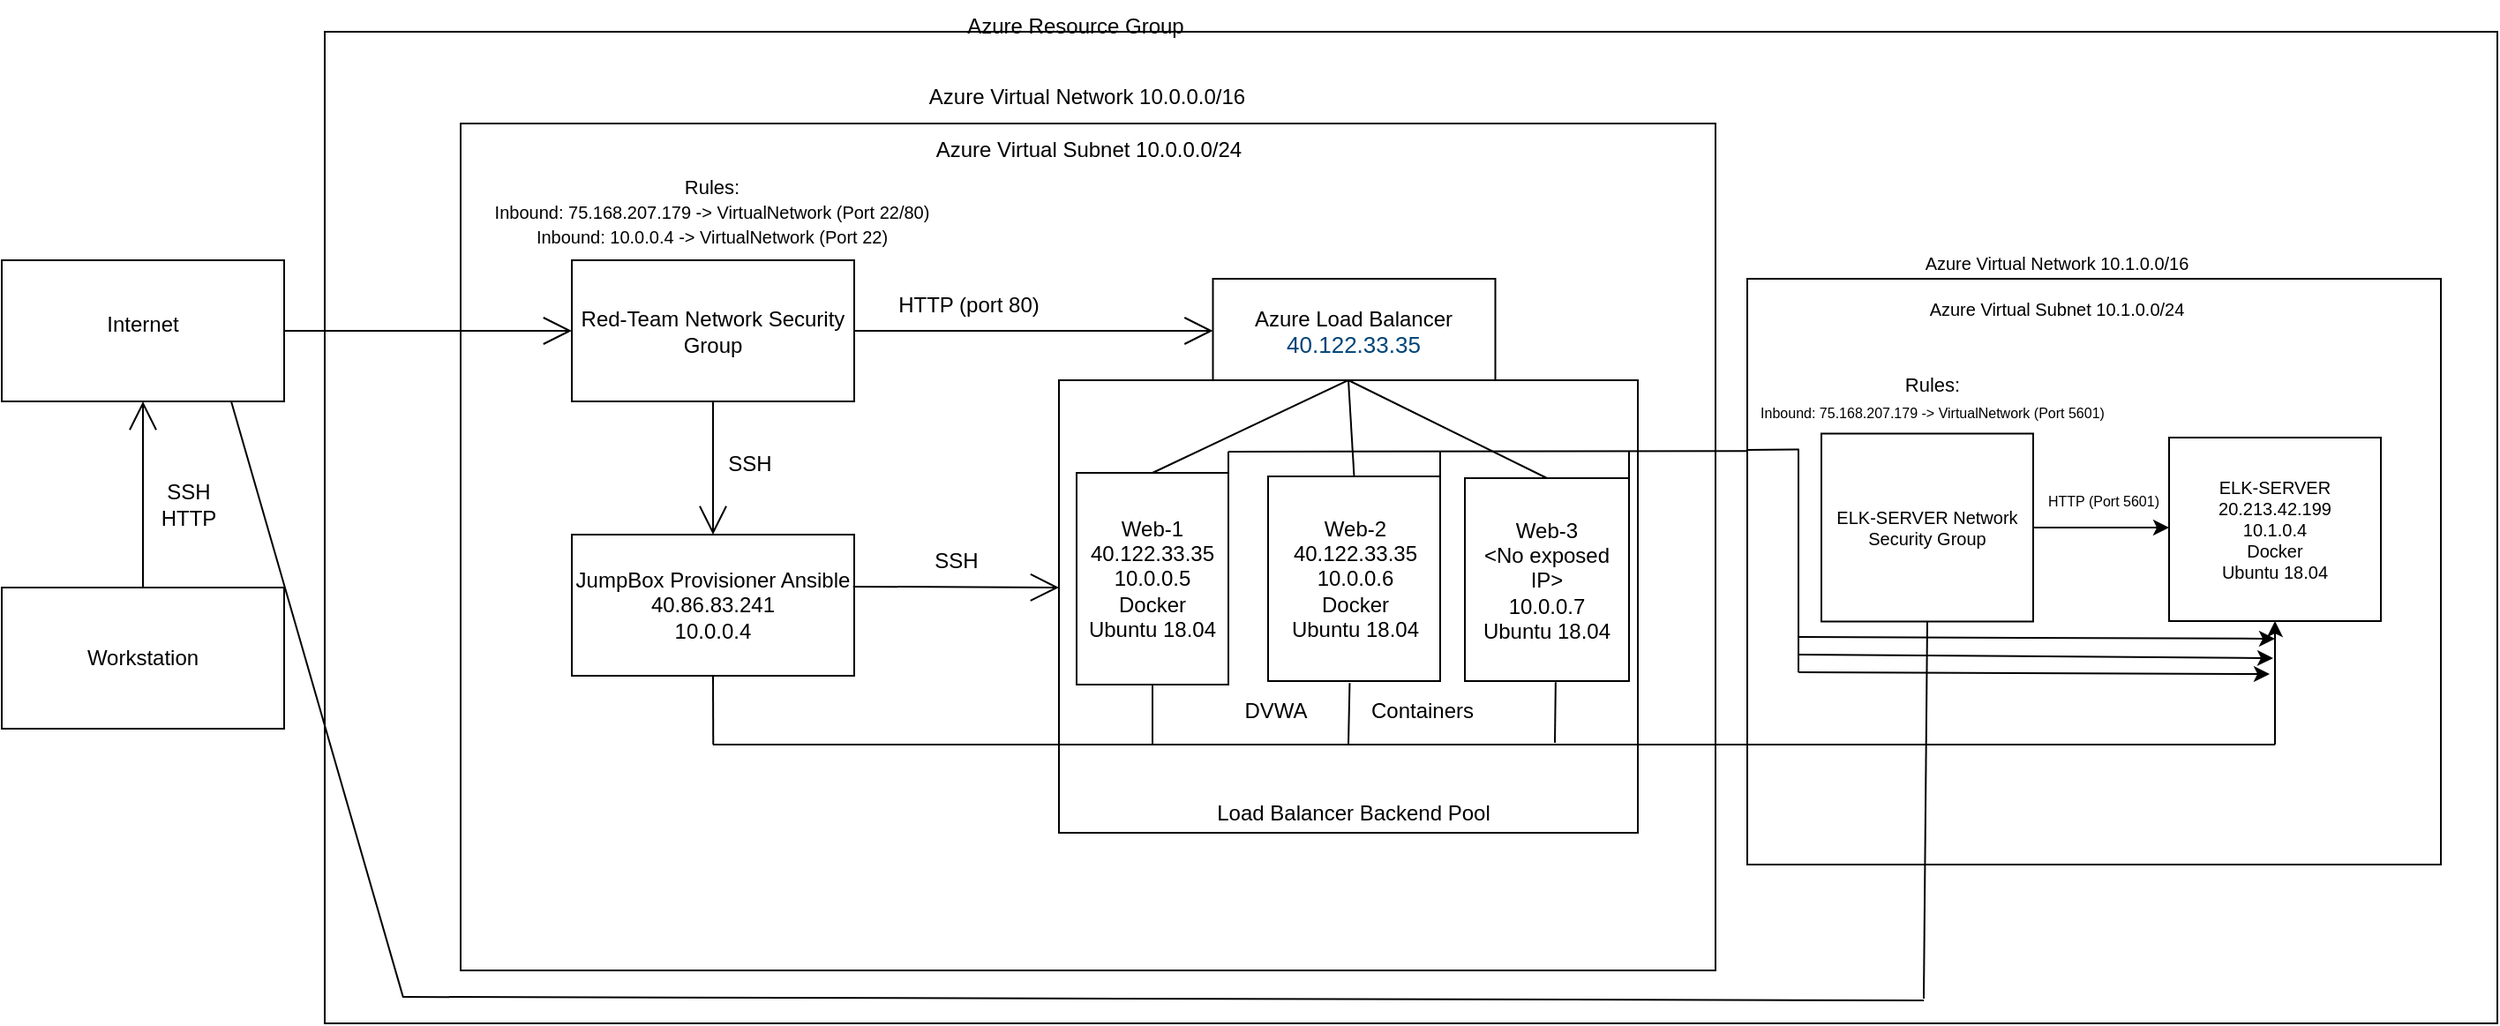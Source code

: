 <mxfile version="17.1.3" type="github">
  <diagram id="Vim2YMB18qbfsKO-1kl4" name="Page-1">
    <mxGraphModel dx="1345" dy="915" grid="0" gridSize="10" guides="1" tooltips="1" connect="1" arrows="1" fold="1" page="0" pageScale="1" pageWidth="850" pageHeight="1100" math="0" shadow="0">
      <root>
        <mxCell id="0" />
        <mxCell id="1" parent="0" />
        <mxCell id="G9EsvETkhlV5NKroU2Br-8" value="HTTP (Port 5601)" style="text;html=1;strokeColor=none;fillColor=none;align=center;verticalAlign=middle;whiteSpace=wrap;rounded=0;fontSize=10;" vertex="1" parent="1">
          <mxGeometry x="1245" y="488.5" width="85" height="23" as="geometry" />
        </mxCell>
        <mxCell id="G9EsvETkhlV5NKroU2Br-17" value="" style="rounded=0;whiteSpace=wrap;html=1;fontSize=10;" vertex="1" parent="1">
          <mxGeometry x="1112" y="194" width="312" height="261" as="geometry" />
        </mxCell>
        <mxCell id="Mb7m1HrjGLBDkhzbU_Ss-30" value="" style="rounded=0;whiteSpace=wrap;html=1;hachureGap=4;" parent="1" vertex="1">
          <mxGeometry x="703" y="237" width="314" height="215" as="geometry" />
        </mxCell>
        <mxCell id="Mb7m1HrjGLBDkhzbU_Ss-1" value="" style="rounded=0;whiteSpace=wrap;html=1;hachureGap=4;" parent="1" vertex="1">
          <mxGeometry x="280" y="7" width="1231" height="562" as="geometry" />
        </mxCell>
        <mxCell id="Mb7m1HrjGLBDkhzbU_Ss-3" value="Azure Resource Group" style="text;strokeColor=none;fillColor=none;html=1;align=center;verticalAlign=middle;whiteSpace=wrap;rounded=0;hachureGap=4;" parent="1" vertex="1">
          <mxGeometry x="610" y="-11" width="191" height="30" as="geometry" />
        </mxCell>
        <mxCell id="Mb7m1HrjGLBDkhzbU_Ss-6" value="" style="rounded=0;whiteSpace=wrap;html=1;hachureGap=4;" parent="1" vertex="1">
          <mxGeometry x="357" y="59" width="711" height="480" as="geometry" />
        </mxCell>
        <mxCell id="Mb7m1HrjGLBDkhzbU_Ss-7" value="Azure Virtual Network 10.0.0.0/16" style="text;strokeColor=none;fillColor=none;html=1;align=center;verticalAlign=middle;whiteSpace=wrap;rounded=0;hachureGap=4;" parent="1" vertex="1">
          <mxGeometry x="610" y="29" width="204" height="30" as="geometry" />
        </mxCell>
        <mxCell id="Mb7m1HrjGLBDkhzbU_Ss-8" value="Azure Virtual Subnet 10.0.0.0/24" style="text;strokeColor=none;fillColor=none;html=1;align=center;verticalAlign=middle;whiteSpace=wrap;rounded=0;hachureGap=4;" parent="1" vertex="1">
          <mxGeometry x="576.5" y="59" width="272" height="30" as="geometry" />
        </mxCell>
        <mxCell id="Mb7m1HrjGLBDkhzbU_Ss-9" value="" style="rounded=0;whiteSpace=wrap;html=1;hachureGap=4;" parent="1" vertex="1">
          <mxGeometry x="97" y="136.5" width="160" height="80" as="geometry" />
        </mxCell>
        <mxCell id="Mb7m1HrjGLBDkhzbU_Ss-10" value="Internet" style="text;strokeColor=none;fillColor=none;html=1;align=center;verticalAlign=middle;whiteSpace=wrap;rounded=0;hachureGap=4;" parent="1" vertex="1">
          <mxGeometry x="147" y="158" width="60" height="30" as="geometry" />
        </mxCell>
        <mxCell id="Mb7m1HrjGLBDkhzbU_Ss-11" value="" style="rounded=0;whiteSpace=wrap;html=1;hachureGap=4;" parent="1" vertex="1">
          <mxGeometry x="97" y="322" width="160" height="80" as="geometry" />
        </mxCell>
        <mxCell id="Mb7m1HrjGLBDkhzbU_Ss-12" value="Workstation" style="text;strokeColor=none;fillColor=none;html=1;align=center;verticalAlign=middle;whiteSpace=wrap;rounded=0;hachureGap=4;" parent="1" vertex="1">
          <mxGeometry x="147" y="347" width="60" height="30" as="geometry" />
        </mxCell>
        <mxCell id="Mb7m1HrjGLBDkhzbU_Ss-13" value="" style="edgeStyle=none;orthogonalLoop=1;jettySize=auto;html=1;rounded=0;endArrow=open;startSize=14;endSize=14;sourcePerimeterSpacing=8;targetPerimeterSpacing=8;curved=1;exitX=0.5;exitY=0;exitDx=0;exitDy=0;entryX=0.5;entryY=1;entryDx=0;entryDy=0;" parent="1" source="Mb7m1HrjGLBDkhzbU_Ss-11" target="Mb7m1HrjGLBDkhzbU_Ss-9" edge="1">
          <mxGeometry width="120" relative="1" as="geometry">
            <mxPoint x="190" y="290" as="sourcePoint" />
            <mxPoint x="503" y="337" as="targetPoint" />
            <Array as="points" />
          </mxGeometry>
        </mxCell>
        <mxCell id="Mb7m1HrjGLBDkhzbU_Ss-14" value="SSH HTTP" style="text;strokeColor=none;fillColor=none;html=1;align=center;verticalAlign=middle;whiteSpace=wrap;rounded=0;hachureGap=4;" parent="1" vertex="1">
          <mxGeometry x="173" y="260" width="60" height="30" as="geometry" />
        </mxCell>
        <mxCell id="Mb7m1HrjGLBDkhzbU_Ss-15" value="Red-Team Network Security Group" style="rounded=0;whiteSpace=wrap;html=1;hachureGap=4;" parent="1" vertex="1">
          <mxGeometry x="420" y="136.5" width="160" height="80" as="geometry" />
        </mxCell>
        <mxCell id="Mb7m1HrjGLBDkhzbU_Ss-16" value="" style="edgeStyle=none;orthogonalLoop=1;jettySize=auto;html=1;rounded=0;endArrow=open;startSize=14;endSize=14;sourcePerimeterSpacing=8;targetPerimeterSpacing=8;curved=1;exitX=1;exitY=0.5;exitDx=0;exitDy=0;entryX=0;entryY=0.5;entryDx=0;entryDy=0;" parent="1" source="Mb7m1HrjGLBDkhzbU_Ss-9" target="Mb7m1HrjGLBDkhzbU_Ss-15" edge="1">
          <mxGeometry width="120" relative="1" as="geometry">
            <mxPoint x="549" y="119" as="sourcePoint" />
            <mxPoint x="669" y="119" as="targetPoint" />
            <Array as="points" />
          </mxGeometry>
        </mxCell>
        <mxCell id="Mb7m1HrjGLBDkhzbU_Ss-17" value="Azure Load Balancer&lt;br&gt;&lt;span style=&quot;color: rgb(0 , 69 , 120) ; font-family: &amp;#34;az_ea_font&amp;#34; , &amp;#34;segoe ui&amp;#34; , &amp;#34;az_font&amp;#34; , , , &amp;#34;blinkmacsystemfont&amp;#34; , &amp;#34;roboto&amp;#34; , &amp;#34;oxygen&amp;#34; , &amp;#34;ubuntu&amp;#34; , &amp;#34;cantarell&amp;#34; , &amp;#34;open sans&amp;#34; , &amp;#34;helvetica neue&amp;#34; , sans-serif ; font-size: 13px ; text-align: left&quot;&gt;40.122.33.35&lt;/span&gt;" style="rounded=0;whiteSpace=wrap;html=1;hachureGap=4;" parent="1" vertex="1">
          <mxGeometry x="783.25" y="147" width="160" height="59" as="geometry" />
        </mxCell>
        <mxCell id="Mb7m1HrjGLBDkhzbU_Ss-18" value="" style="edgeStyle=none;orthogonalLoop=1;jettySize=auto;html=1;rounded=0;endArrow=open;startSize=14;endSize=14;sourcePerimeterSpacing=8;targetPerimeterSpacing=8;curved=1;exitX=1;exitY=0.5;exitDx=0;exitDy=0;entryX=0;entryY=0.5;entryDx=0;entryDy=0;" parent="1" source="Mb7m1HrjGLBDkhzbU_Ss-15" target="Mb7m1HrjGLBDkhzbU_Ss-17" edge="1">
          <mxGeometry width="120" relative="1" as="geometry">
            <mxPoint x="549" y="162" as="sourcePoint" />
            <mxPoint x="669" y="162" as="targetPoint" />
            <Array as="points" />
          </mxGeometry>
        </mxCell>
        <mxCell id="Mb7m1HrjGLBDkhzbU_Ss-19" value="HTTP (port 80)" style="text;strokeColor=none;fillColor=none;html=1;align=center;verticalAlign=middle;whiteSpace=wrap;rounded=0;hachureGap=4;" parent="1" vertex="1">
          <mxGeometry x="587" y="147" width="116" height="30" as="geometry" />
        </mxCell>
        <mxCell id="Mb7m1HrjGLBDkhzbU_Ss-20" value="" style="edgeStyle=none;orthogonalLoop=1;jettySize=auto;html=1;rounded=0;endArrow=open;startSize=14;endSize=14;sourcePerimeterSpacing=8;targetPerimeterSpacing=8;curved=1;entryX=0.5;entryY=0;entryDx=0;entryDy=0;exitX=0.5;exitY=1;exitDx=0;exitDy=0;" parent="1" source="Mb7m1HrjGLBDkhzbU_Ss-15" target="Mb7m1HrjGLBDkhzbU_Ss-21" edge="1">
          <mxGeometry width="120" relative="1" as="geometry">
            <mxPoint x="496" y="211" as="sourcePoint" />
            <mxPoint x="669" y="291" as="targetPoint" />
            <Array as="points" />
          </mxGeometry>
        </mxCell>
        <mxCell id="Mb7m1HrjGLBDkhzbU_Ss-21" value="JumpBox Provisioner Ansible&lt;br&gt;40.86.83.241&lt;br&gt;10.0.0.4&lt;br&gt;" style="rounded=0;whiteSpace=wrap;html=1;hachureGap=4;" parent="1" vertex="1">
          <mxGeometry x="420" y="292" width="160" height="80" as="geometry" />
        </mxCell>
        <mxCell id="Mb7m1HrjGLBDkhzbU_Ss-22" value="SSH" style="text;strokeColor=none;fillColor=none;html=1;align=center;verticalAlign=middle;whiteSpace=wrap;rounded=0;hachureGap=4;" parent="1" vertex="1">
          <mxGeometry x="491" y="237" width="60" height="30" as="geometry" />
        </mxCell>
        <mxCell id="Mb7m1HrjGLBDkhzbU_Ss-23" value="" style="edgeStyle=none;orthogonalLoop=1;jettySize=auto;html=1;rounded=0;endArrow=open;startSize=14;endSize=14;sourcePerimeterSpacing=8;targetPerimeterSpacing=8;curved=1;exitX=0.996;exitY=0.368;exitDx=0;exitDy=0;exitPerimeter=0;" parent="1" edge="1" source="Mb7m1HrjGLBDkhzbU_Ss-21">
          <mxGeometry width="120" relative="1" as="geometry">
            <mxPoint x="601" y="322" as="sourcePoint" />
            <mxPoint x="696" y="322" as="targetPoint" />
            <Array as="points" />
          </mxGeometry>
        </mxCell>
        <mxCell id="Mb7m1HrjGLBDkhzbU_Ss-24" value="" style="rounded=0;whiteSpace=wrap;html=1;hachureGap=4;" parent="1" vertex="1">
          <mxGeometry x="696" y="204.5" width="328" height="256.5" as="geometry" />
        </mxCell>
        <mxCell id="Mb7m1HrjGLBDkhzbU_Ss-25" value="Web-1&lt;br&gt;40.122.33.35&lt;br&gt;10.0.0.5&lt;br&gt;Docker&lt;br&gt;Ubuntu 18.04" style="rounded=0;whiteSpace=wrap;html=1;hachureGap=4;" parent="1" vertex="1">
          <mxGeometry x="706" y="257" width="86" height="120" as="geometry" />
        </mxCell>
        <mxCell id="Mb7m1HrjGLBDkhzbU_Ss-27" value="Web-2&lt;br&gt;40.122.33.35&lt;br&gt;10.0.0.6&lt;br&gt;Docker&lt;br&gt;Ubuntu 18.04" style="rounded=0;whiteSpace=wrap;html=1;hachureGap=4;" parent="1" vertex="1">
          <mxGeometry x="814.5" y="259" width="97.5" height="116" as="geometry" />
        </mxCell>
        <mxCell id="Mb7m1HrjGLBDkhzbU_Ss-28" value="Web-3&lt;br&gt;&amp;lt;No exposed IP&amp;gt;&lt;br&gt;10.0.0.7&lt;br&gt;Ubuntu 18.04" style="rounded=0;whiteSpace=wrap;html=1;hachureGap=4;" parent="1" vertex="1">
          <mxGeometry x="926" y="260" width="93" height="115" as="geometry" />
        </mxCell>
        <mxCell id="Mb7m1HrjGLBDkhzbU_Ss-29" value="Load Balancer Backend Pool" style="text;strokeColor=none;fillColor=none;html=1;align=center;verticalAlign=middle;whiteSpace=wrap;rounded=0;hachureGap=4;" parent="1" vertex="1">
          <mxGeometry x="777.38" y="435" width="171.75" height="30" as="geometry" />
        </mxCell>
        <mxCell id="Mb7m1HrjGLBDkhzbU_Ss-32" value="SSH" style="text;strokeColor=none;fillColor=none;html=1;align=center;verticalAlign=middle;whiteSpace=wrap;rounded=0;hachureGap=4;" parent="1" vertex="1">
          <mxGeometry x="608" y="292" width="60" height="30" as="geometry" />
        </mxCell>
        <mxCell id="Mb7m1HrjGLBDkhzbU_Ss-65" value="" style="endArrow=none;html=1;rounded=0;startSize=14;endSize=14;sourcePerimeterSpacing=8;targetPerimeterSpacing=8;curved=1;entryX=0.5;entryY=1;entryDx=0;entryDy=0;" parent="1" target="Mb7m1HrjGLBDkhzbU_Ss-21" edge="1">
          <mxGeometry width="50" height="50" relative="1" as="geometry">
            <mxPoint x="500.13" y="411" as="sourcePoint" />
            <mxPoint x="706" y="335" as="targetPoint" />
          </mxGeometry>
        </mxCell>
        <mxCell id="Mb7m1HrjGLBDkhzbU_Ss-68" value="" style="endArrow=none;html=1;rounded=0;startSize=14;endSize=14;sourcePerimeterSpacing=8;targetPerimeterSpacing=8;curved=1;entryX=0.474;entryY=1.01;entryDx=0;entryDy=0;entryPerimeter=0;" parent="1" target="Mb7m1HrjGLBDkhzbU_Ss-27" edge="1">
          <mxGeometry width="50" height="50" relative="1" as="geometry">
            <mxPoint x="860" y="411" as="sourcePoint" />
            <mxPoint x="910" y="361" as="targetPoint" />
          </mxGeometry>
        </mxCell>
        <mxCell id="Mb7m1HrjGLBDkhzbU_Ss-70" value="" style="endArrow=none;html=1;rounded=0;startSize=14;endSize=14;sourcePerimeterSpacing=8;targetPerimeterSpacing=8;curved=1;entryX=0.5;entryY=1;entryDx=0;entryDy=0;" parent="1" target="Mb7m1HrjGLBDkhzbU_Ss-25" edge="1">
          <mxGeometry width="50" height="50" relative="1" as="geometry">
            <mxPoint x="749" y="411" as="sourcePoint" />
            <mxPoint x="795" y="361" as="targetPoint" />
          </mxGeometry>
        </mxCell>
        <mxCell id="Mb7m1HrjGLBDkhzbU_Ss-71" value="" style="endArrow=none;html=1;rounded=0;startSize=14;endSize=14;sourcePerimeterSpacing=8;curved=1;" parent="1" edge="1">
          <mxGeometry width="50" height="50" relative="1" as="geometry">
            <mxPoint x="694.25" y="411" as="sourcePoint" />
            <mxPoint x="977" y="411" as="targetPoint" />
          </mxGeometry>
        </mxCell>
        <mxCell id="Mb7m1HrjGLBDkhzbU_Ss-72" value="" style="endArrow=none;html=1;rounded=0;startSize=14;endSize=14;sourcePerimeterSpacing=8;targetPerimeterSpacing=8;curved=1;" parent="1" edge="1">
          <mxGeometry width="50" height="50" relative="1" as="geometry">
            <mxPoint x="970" y="406" as="sourcePoint" />
            <mxPoint x="970" y="406" as="targetPoint" />
          </mxGeometry>
        </mxCell>
        <mxCell id="Mb7m1HrjGLBDkhzbU_Ss-73" value="" style="endArrow=none;html=1;rounded=0;startSize=14;endSize=14;sourcePerimeterSpacing=8;targetPerimeterSpacing=8;curved=1;entryX=0.553;entryY=1.005;entryDx=0;entryDy=0;entryPerimeter=0;" parent="1" target="Mb7m1HrjGLBDkhzbU_Ss-28" edge="1">
          <mxGeometry width="50" height="50" relative="1" as="geometry">
            <mxPoint x="977" y="410" as="sourcePoint" />
            <mxPoint x="977" y="404" as="targetPoint" />
          </mxGeometry>
        </mxCell>
        <mxCell id="Mb7m1HrjGLBDkhzbU_Ss-74" value="DVWA" style="text;strokeColor=none;fillColor=none;html=1;align=center;verticalAlign=middle;whiteSpace=wrap;rounded=0;hachureGap=4;" parent="1" vertex="1">
          <mxGeometry x="788.5" y="377" width="60" height="30" as="geometry" />
        </mxCell>
        <mxCell id="Mb7m1HrjGLBDkhzbU_Ss-75" value="Containers" style="text;strokeColor=none;fillColor=none;html=1;align=center;verticalAlign=middle;whiteSpace=wrap;rounded=0;hachureGap=4;" parent="1" vertex="1">
          <mxGeometry x="872" y="377" width="60" height="30" as="geometry" />
        </mxCell>
        <mxCell id="Mb7m1HrjGLBDkhzbU_Ss-78" value="" style="endArrow=none;html=1;rounded=0;startSize=14;endSize=14;sourcePerimeterSpacing=8;targetPerimeterSpacing=8;curved=1;" parent="1" edge="1">
          <mxGeometry width="50" height="50" relative="1" as="geometry">
            <mxPoint x="500" y="411" as="sourcePoint" />
            <mxPoint x="696" y="411" as="targetPoint" />
          </mxGeometry>
        </mxCell>
        <mxCell id="Mb7m1HrjGLBDkhzbU_Ss-79" value="" style="endArrow=none;html=1;rounded=0;startSize=14;endSize=14;sourcePerimeterSpacing=8;targetPerimeterSpacing=8;curved=1;exitX=0.5;exitY=0;exitDx=0;exitDy=0;entryX=0.5;entryY=0;entryDx=0;entryDy=0;" parent="1" source="Mb7m1HrjGLBDkhzbU_Ss-24" target="Mb7m1HrjGLBDkhzbU_Ss-25" edge="1">
          <mxGeometry width="50" height="50" relative="1" as="geometry">
            <mxPoint x="890" y="206" as="sourcePoint" />
            <mxPoint x="940" y="156" as="targetPoint" />
          </mxGeometry>
        </mxCell>
        <mxCell id="Mb7m1HrjGLBDkhzbU_Ss-80" value="" style="endArrow=none;html=1;rounded=0;startSize=14;endSize=14;sourcePerimeterSpacing=8;targetPerimeterSpacing=8;curved=1;exitX=0.5;exitY=0;exitDx=0;exitDy=0;entryX=0.5;entryY=0;entryDx=0;entryDy=0;" parent="1" source="Mb7m1HrjGLBDkhzbU_Ss-24" target="Mb7m1HrjGLBDkhzbU_Ss-27" edge="1">
          <mxGeometry width="50" height="50" relative="1" as="geometry">
            <mxPoint x="890" y="206" as="sourcePoint" />
            <mxPoint x="940" y="156" as="targetPoint" />
          </mxGeometry>
        </mxCell>
        <mxCell id="Mb7m1HrjGLBDkhzbU_Ss-81" value="" style="endArrow=none;html=1;rounded=0;startSize=14;endSize=14;sourcePerimeterSpacing=8;targetPerimeterSpacing=8;curved=1;exitX=0.5;exitY=0;exitDx=0;exitDy=0;entryX=0.5;entryY=0;entryDx=0;entryDy=0;" parent="1" source="Mb7m1HrjGLBDkhzbU_Ss-24" target="Mb7m1HrjGLBDkhzbU_Ss-28" edge="1">
          <mxGeometry width="50" height="50" relative="1" as="geometry">
            <mxPoint x="1099" y="232" as="sourcePoint" />
            <mxPoint x="1149" y="182" as="targetPoint" />
          </mxGeometry>
        </mxCell>
        <mxCell id="G9EsvETkhlV5NKroU2Br-1" value="&lt;font&gt;&lt;span style=&quot;font-size: 11px&quot;&gt;Rules:&lt;/span&gt;&lt;br&gt;&lt;font style=&quot;font-size: 10px&quot;&gt;&lt;font&gt;Inbound:&amp;nbsp;&lt;span class=&quot;fxc-gcflink-text&quot;&gt;75.168.207.179 -&amp;gt; VirtualNetwork (Port 22/80)&lt;/span&gt;&lt;/font&gt;&lt;br&gt;&lt;font&gt;I&lt;/font&gt;nbound: 10.0.0.4&amp;nbsp;&lt;span class=&quot;fxc-gcflink-text&quot;&gt;-&amp;gt; VirtualNetwork (Port 22)&lt;/span&gt;&lt;/font&gt;&lt;br&gt;&lt;br&gt;&lt;br&gt;&lt;/font&gt;" style="text;html=1;strokeColor=none;fillColor=none;align=center;verticalAlign=middle;whiteSpace=wrap;rounded=0;" vertex="1" parent="1">
          <mxGeometry x="368.38" y="66" width="263.25" height="113" as="geometry" />
        </mxCell>
        <mxCell id="G9EsvETkhlV5NKroU2Br-22" value="" style="rounded=0;whiteSpace=wrap;html=1;fontSize=10;" vertex="1" parent="1">
          <mxGeometry x="1086" y="147" width="393" height="332" as="geometry" />
        </mxCell>
        <mxCell id="G9EsvETkhlV5NKroU2Br-3" value="ELK-SERVER Network Security Group" style="rounded=0;whiteSpace=wrap;html=1;fontSize=10;" vertex="1" parent="1">
          <mxGeometry x="1128" y="234.75" width="120" height="106.5" as="geometry" />
        </mxCell>
        <mxCell id="G9EsvETkhlV5NKroU2Br-19" value="Azure Virtual Network 10.1.0.0/16" style="text;html=1;strokeColor=none;fillColor=none;align=center;verticalAlign=middle;whiteSpace=wrap;rounded=0;fontSize=10;" vertex="1" parent="1">
          <mxGeometry x="1167" y="123" width="189" height="30" as="geometry" />
        </mxCell>
        <mxCell id="G9EsvETkhlV5NKroU2Br-21" value="Azure Virtual Subnet 10.1.0.0/24" style="text;html=1;strokeColor=none;fillColor=none;align=center;verticalAlign=middle;whiteSpace=wrap;rounded=0;fontSize=10;" vertex="1" parent="1">
          <mxGeometry x="1150" y="149" width="223" height="30" as="geometry" />
        </mxCell>
        <mxCell id="G9EsvETkhlV5NKroU2Br-23" value="" style="endArrow=none;html=1;rounded=0;fontSize=10;entryX=0.036;entryY=0.973;entryDx=0;entryDy=0;entryPerimeter=0;" edge="1" parent="1" target="Mb7m1HrjGLBDkhzbU_Ss-1">
          <mxGeometry width="50" height="50" relative="1" as="geometry">
            <mxPoint x="227" y="216.5" as="sourcePoint" />
            <mxPoint x="277" y="166.5" as="targetPoint" />
          </mxGeometry>
        </mxCell>
        <mxCell id="G9EsvETkhlV5NKroU2Br-24" value="" style="endArrow=none;html=1;rounded=0;fontSize=10;" edge="1" parent="1">
          <mxGeometry width="50" height="50" relative="1" as="geometry">
            <mxPoint x="324" y="554" as="sourcePoint" />
            <mxPoint x="1186" y="556" as="targetPoint" />
          </mxGeometry>
        </mxCell>
        <mxCell id="G9EsvETkhlV5NKroU2Br-25" value="" style="endArrow=none;html=1;rounded=0;fontSize=10;entryX=0.5;entryY=1;entryDx=0;entryDy=0;" edge="1" parent="1" target="G9EsvETkhlV5NKroU2Br-3">
          <mxGeometry width="50" height="50" relative="1" as="geometry">
            <mxPoint x="1186" y="555" as="sourcePoint" />
            <mxPoint x="1236" y="505" as="targetPoint" />
          </mxGeometry>
        </mxCell>
        <mxCell id="G9EsvETkhlV5NKroU2Br-2" value="&lt;font style=&quot;font-size: 10px&quot;&gt;ELK-SERVER&lt;br&gt;20.213.42.199&lt;br&gt;10.1.0.4&lt;br&gt;Docker&lt;br&gt;Ubuntu 18.04&lt;/font&gt;" style="rounded=0;whiteSpace=wrap;html=1;fontSize=8;" vertex="1" parent="1">
          <mxGeometry x="1325" y="237" width="120" height="104" as="geometry" />
        </mxCell>
        <mxCell id="G9EsvETkhlV5NKroU2Br-27" value="" style="endArrow=none;html=1;rounded=0;fontSize=10;" edge="1" parent="1">
          <mxGeometry width="50" height="50" relative="1" as="geometry">
            <mxPoint x="977" y="411" as="sourcePoint" />
            <mxPoint x="1385" y="411" as="targetPoint" />
          </mxGeometry>
        </mxCell>
        <mxCell id="G9EsvETkhlV5NKroU2Br-28" value="" style="endArrow=classic;html=1;rounded=0;fontSize=10;entryX=0.5;entryY=1;entryDx=0;entryDy=0;" edge="1" parent="1" target="G9EsvETkhlV5NKroU2Br-2">
          <mxGeometry width="50" height="50" relative="1" as="geometry">
            <mxPoint x="1385" y="411" as="sourcePoint" />
            <mxPoint x="1437" y="363" as="targetPoint" />
          </mxGeometry>
        </mxCell>
        <mxCell id="G9EsvETkhlV5NKroU2Br-29" value="" style="endArrow=classic;html=1;rounded=0;fontSize=10;exitX=1;exitY=0.5;exitDx=0;exitDy=0;" edge="1" parent="1" source="G9EsvETkhlV5NKroU2Br-3">
          <mxGeometry width="50" height="50" relative="1" as="geometry">
            <mxPoint x="1259" y="300" as="sourcePoint" />
            <mxPoint x="1325" y="288" as="targetPoint" />
          </mxGeometry>
        </mxCell>
        <mxCell id="G9EsvETkhlV5NKroU2Br-30" value="&lt;font style=&quot;font-size: 8px&quot;&gt;HTTP (Port 5601)&lt;/font&gt;" style="text;html=1;strokeColor=none;fillColor=none;align=center;verticalAlign=middle;whiteSpace=wrap;rounded=0;fontSize=10;" vertex="1" parent="1">
          <mxGeometry x="1241.5" y="257" width="92" height="30" as="geometry" />
        </mxCell>
        <mxCell id="G9EsvETkhlV5NKroU2Br-5" value="&lt;font&gt;&lt;span style=&quot;font-size: 11px&quot;&gt;Rules:&lt;/span&gt;&lt;br&gt;&lt;font style=&quot;font-size: 8px&quot;&gt;Inbound:&amp;nbsp;&lt;span class=&quot;fxc-gcflink-text&quot;&gt;75.168.207.179 -&amp;gt; VirtualNetwork (Port 5601)&lt;/span&gt;&lt;/font&gt;&lt;br&gt;&lt;/font&gt;" style="text;html=1;strokeColor=none;fillColor=none;align=center;verticalAlign=middle;whiteSpace=wrap;rounded=0;" vertex="1" parent="1">
          <mxGeometry x="1086" y="188" width="209.74" height="51" as="geometry" />
        </mxCell>
        <mxCell id="G9EsvETkhlV5NKroU2Br-32" value="" style="endArrow=none;html=1;rounded=0;fontSize=8;" edge="1" parent="1">
          <mxGeometry width="50" height="50" relative="1" as="geometry">
            <mxPoint x="792" y="322" as="sourcePoint" />
            <mxPoint x="792" y="245" as="targetPoint" />
          </mxGeometry>
        </mxCell>
        <mxCell id="G9EsvETkhlV5NKroU2Br-34" value="" style="endArrow=none;html=1;rounded=0;fontSize=8;entryX=0;entryY=0.294;entryDx=0;entryDy=0;entryPerimeter=0;" edge="1" parent="1" target="G9EsvETkhlV5NKroU2Br-22">
          <mxGeometry width="50" height="50" relative="1" as="geometry">
            <mxPoint x="792" y="245" as="sourcePoint" />
            <mxPoint x="842" y="197" as="targetPoint" />
          </mxGeometry>
        </mxCell>
        <mxCell id="G9EsvETkhlV5NKroU2Br-35" value="" style="endArrow=none;html=1;rounded=0;fontSize=8;" edge="1" parent="1">
          <mxGeometry width="50" height="50" relative="1" as="geometry">
            <mxPoint x="912" y="301" as="sourcePoint" />
            <mxPoint x="912" y="245" as="targetPoint" />
          </mxGeometry>
        </mxCell>
        <mxCell id="G9EsvETkhlV5NKroU2Br-36" value="" style="endArrow=none;html=1;rounded=0;fontSize=8;" edge="1" parent="1">
          <mxGeometry width="50" height="50" relative="1" as="geometry">
            <mxPoint x="1019" y="297" as="sourcePoint" />
            <mxPoint x="1019" y="245" as="targetPoint" />
          </mxGeometry>
        </mxCell>
        <mxCell id="G9EsvETkhlV5NKroU2Br-37" value="" style="endArrow=none;html=1;rounded=0;fontSize=8;entryX=0.14;entryY=1.092;entryDx=0;entryDy=0;entryPerimeter=0;" edge="1" parent="1" target="G9EsvETkhlV5NKroU2Br-5">
          <mxGeometry width="50" height="50" relative="1" as="geometry">
            <mxPoint x="1086" y="244" as="sourcePoint" />
            <mxPoint x="1136" y="194" as="targetPoint" />
          </mxGeometry>
        </mxCell>
        <mxCell id="G9EsvETkhlV5NKroU2Br-38" value="" style="endArrow=none;html=1;rounded=0;fontSize=8;" edge="1" parent="1">
          <mxGeometry width="50" height="50" relative="1" as="geometry">
            <mxPoint x="1115" y="370" as="sourcePoint" />
            <mxPoint x="1115" y="244" as="targetPoint" />
          </mxGeometry>
        </mxCell>
        <mxCell id="G9EsvETkhlV5NKroU2Br-39" value="" style="endArrow=classic;html=1;rounded=0;fontSize=8;" edge="1" parent="1">
          <mxGeometry width="50" height="50" relative="1" as="geometry">
            <mxPoint x="1115" y="350" as="sourcePoint" />
            <mxPoint x="1385" y="351" as="targetPoint" />
          </mxGeometry>
        </mxCell>
        <mxCell id="G9EsvETkhlV5NKroU2Br-40" value="" style="endArrow=classic;html=1;rounded=0;fontSize=8;" edge="1" parent="1">
          <mxGeometry width="50" height="50" relative="1" as="geometry">
            <mxPoint x="1115" y="360" as="sourcePoint" />
            <mxPoint x="1384" y="362" as="targetPoint" />
          </mxGeometry>
        </mxCell>
        <mxCell id="G9EsvETkhlV5NKroU2Br-41" value="" style="endArrow=classic;html=1;rounded=0;fontSize=8;" edge="1" parent="1">
          <mxGeometry width="50" height="50" relative="1" as="geometry">
            <mxPoint x="1115" y="370" as="sourcePoint" />
            <mxPoint x="1382" y="371" as="targetPoint" />
          </mxGeometry>
        </mxCell>
      </root>
    </mxGraphModel>
  </diagram>
</mxfile>

